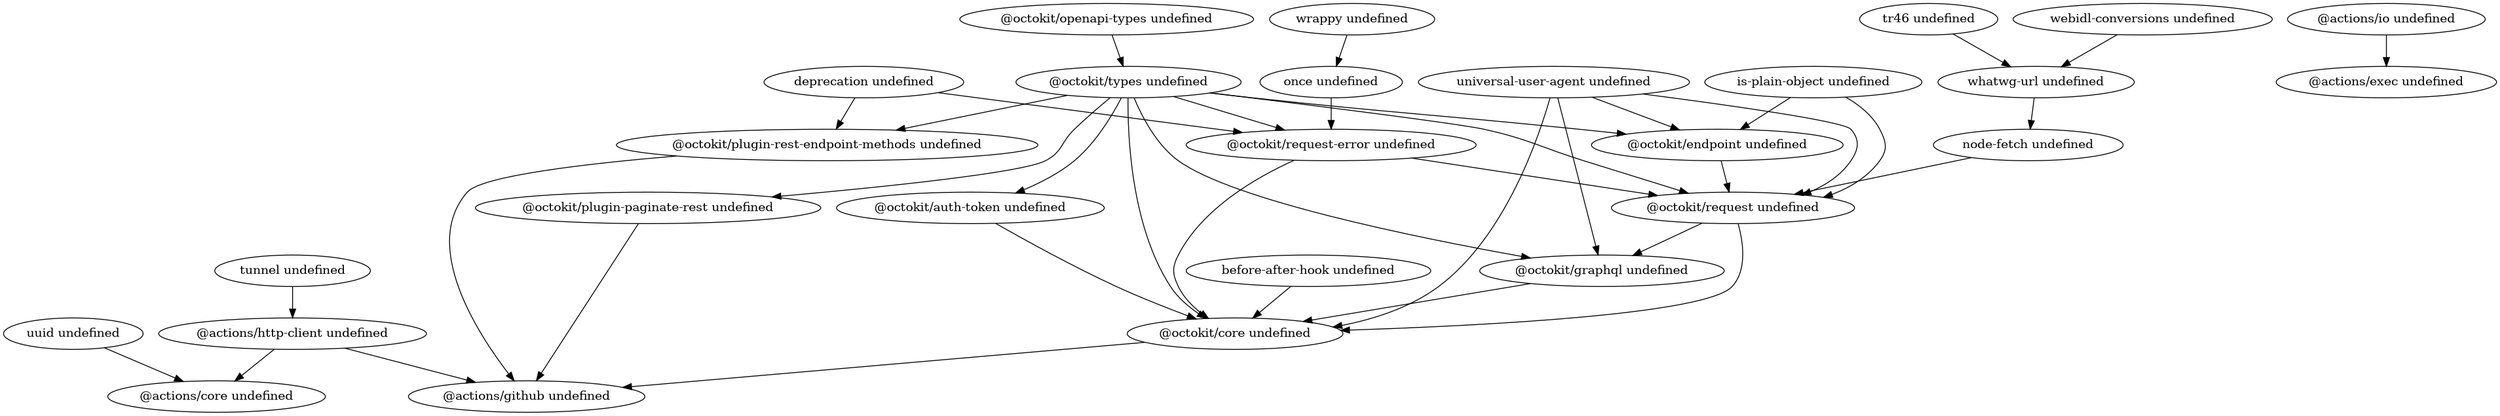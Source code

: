 @startuml
digraph foo {
  "@actions/http-client undefined" -> "@actions/core undefined"
  "uuid undefined" -> "@actions/core undefined"
  "@actions/io undefined" -> "@actions/exec undefined"
  "@actions/http-client undefined" -> "@actions/github undefined"
  "@octokit/core undefined" -> "@actions/github undefined"
  "@octokit/plugin-paginate-rest undefined" -> "@actions/github undefined"
  "@octokit/plugin-rest-endpoint-methods undefined" -> "@actions/github undefined"
  "tunnel undefined" -> "@actions/http-client undefined"
  "@octokit/types undefined" -> "@octokit/auth-token undefined"
  "@octokit/auth-token undefined" -> "@octokit/core undefined"
  "@octokit/graphql undefined" -> "@octokit/core undefined"
  "@octokit/request undefined" -> "@octokit/core undefined"
  "@octokit/request-error undefined" -> "@octokit/core undefined"
  "@octokit/types undefined" -> "@octokit/core undefined"
  "before-after-hook undefined" -> "@octokit/core undefined"
  "universal-user-agent undefined" -> "@octokit/core undefined"
  "@octokit/types undefined" -> "@octokit/endpoint undefined"
  "is-plain-object undefined" -> "@octokit/endpoint undefined"
  "universal-user-agent undefined" -> "@octokit/endpoint undefined"
  "@octokit/request undefined" -> "@octokit/graphql undefined"
  "@octokit/types undefined" -> "@octokit/graphql undefined"
  "universal-user-agent undefined" -> "@octokit/graphql undefined"
  "@octokit/types undefined" -> "@octokit/plugin-paginate-rest undefined"
  "@octokit/types undefined" -> "@octokit/plugin-rest-endpoint-methods undefined"
  "deprecation undefined" -> "@octokit/plugin-rest-endpoint-methods undefined"
  "@octokit/endpoint undefined" -> "@octokit/request undefined"
  "@octokit/request-error undefined" -> "@octokit/request undefined"
  "@octokit/types undefined" -> "@octokit/request undefined"
  "is-plain-object undefined" -> "@octokit/request undefined"
  "node-fetch undefined" -> "@octokit/request undefined"
  "universal-user-agent undefined" -> "@octokit/request undefined"
  "@octokit/types undefined" -> "@octokit/request-error undefined"
  "deprecation undefined" -> "@octokit/request-error undefined"
  "once undefined" -> "@octokit/request-error undefined"
  "@octokit/openapi-types undefined" -> "@octokit/types undefined"
  "whatwg-url undefined" -> "node-fetch undefined"
  "wrappy undefined" -> "once undefined"
  "tr46 undefined" -> "whatwg-url undefined"
  "webidl-conversions undefined" -> "whatwg-url undefined"
  }
  @enduml